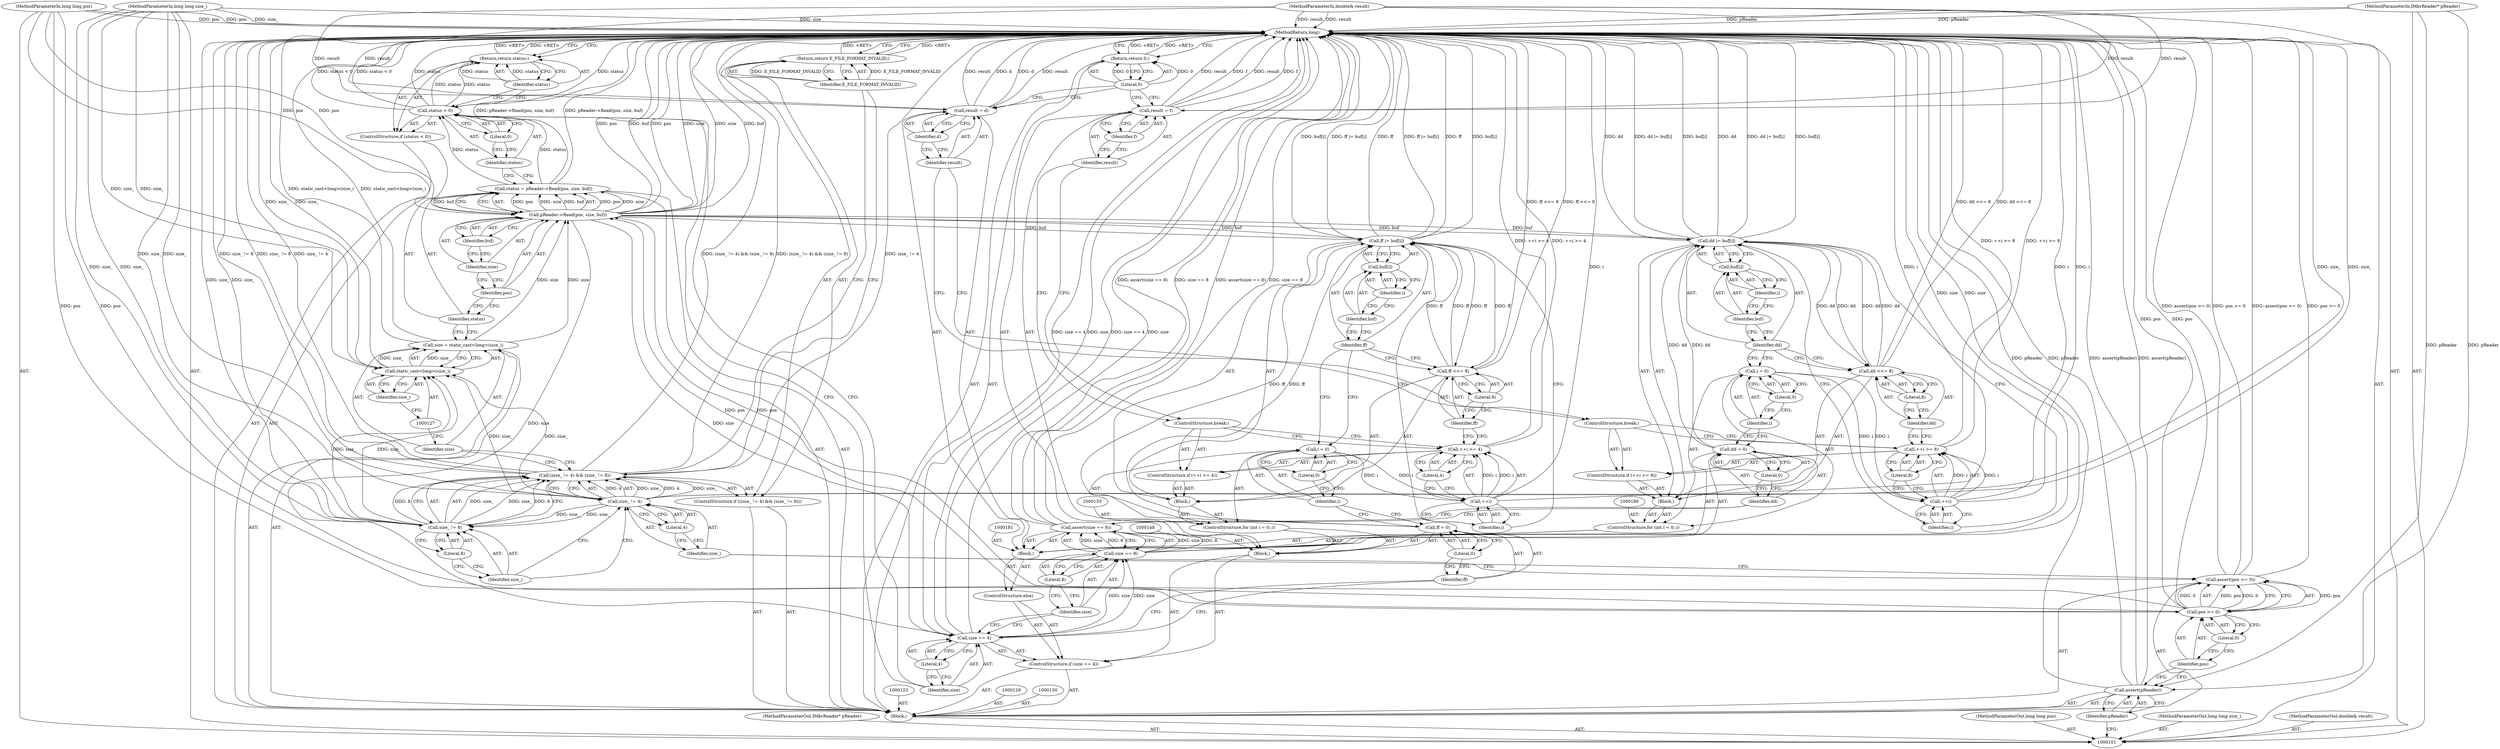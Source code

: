 digraph "1_Android_cc274e2abe8b2a6698a5c47d8aa4bb45f1f9538d_63" {
"1000210" [label="(MethodReturn,long)"];
"1000102" [label="(MethodParameterIn,IMkvReader* pReader)"];
"1000286" [label="(MethodParameterOut,IMkvReader* pReader)"];
"1000103" [label="(MethodParameterIn,long long pos)"];
"1000287" [label="(MethodParameterOut,long long pos)"];
"1000131" [label="(Call,status = pReader->Read(pos, size, buf))"];
"1000132" [label="(Identifier,status)"];
"1000133" [label="(Call,pReader->Read(pos, size, buf))"];
"1000134" [label="(Identifier,pos)"];
"1000135" [label="(Identifier,size)"];
"1000136" [label="(Identifier,buf)"];
"1000137" [label="(ControlStructure,if (status < 0))"];
"1000140" [label="(Literal,0)"];
"1000138" [label="(Call,status < 0)"];
"1000139" [label="(Identifier,status)"];
"1000141" [label="(Return,return status;)"];
"1000142" [label="(Identifier,status)"];
"1000143" [label="(ControlStructure,if (size == 4))"];
"1000146" [label="(Literal,4)"];
"1000144" [label="(Call,size == 4)"];
"1000145" [label="(Identifier,size)"];
"1000147" [label="(Block,)"];
"1000104" [label="(MethodParameterIn,long long size_)"];
"1000288" [label="(MethodParameterOut,long long size_)"];
"1000105" [label="(MethodParameterIn,double& result)"];
"1000289" [label="(MethodParameterOut,double& result)"];
"1000106" [label="(Block,)"];
"1000149" [label="(Call,ff = 0)"];
"1000150" [label="(Identifier,ff)"];
"1000151" [label="(Literal,0)"];
"1000152" [label="(ControlStructure,for (int i = 0;;))"];
"1000154" [label="(Call,i = 0)"];
"1000155" [label="(Identifier,i)"];
"1000156" [label="(Literal,0)"];
"1000157" [label="(Block,)"];
"1000160" [label="(Call,buf[i])"];
"1000161" [label="(Identifier,buf)"];
"1000162" [label="(Identifier,i)"];
"1000158" [label="(Call,ff |= buf[i])"];
"1000159" [label="(Identifier,ff)"];
"1000163" [label="(ControlStructure,if (++i >= 4))"];
"1000167" [label="(Literal,4)"];
"1000164" [label="(Call,++i >= 4)"];
"1000165" [label="(Call,++i)"];
"1000166" [label="(Identifier,i)"];
"1000168" [label="(ControlStructure,break;)"];
"1000107" [label="(Call,assert(pReader))"];
"1000108" [label="(Identifier,pReader)"];
"1000171" [label="(Literal,8)"];
"1000169" [label="(Call,ff <<= 8)"];
"1000170" [label="(Identifier,ff)"];
"1000174" [label="(Identifier,f)"];
"1000172" [label="(Call,result = f)"];
"1000173" [label="(Identifier,result)"];
"1000175" [label="(ControlStructure,else)"];
"1000178" [label="(Call,size == 8)"];
"1000179" [label="(Identifier,size)"];
"1000180" [label="(Literal,8)"];
"1000177" [label="(Call,assert(size == 8))"];
"1000176" [label="(Block,)"];
"1000112" [label="(Literal,0)"];
"1000109" [label="(Call,assert(pos >= 0))"];
"1000110" [label="(Call,pos >= 0)"];
"1000111" [label="(Identifier,pos)"];
"1000182" [label="(Call,dd = 0)"];
"1000183" [label="(Identifier,dd)"];
"1000184" [label="(Literal,0)"];
"1000185" [label="(ControlStructure,for (int i = 0;;))"];
"1000187" [label="(Call,i = 0)"];
"1000188" [label="(Identifier,i)"];
"1000189" [label="(Literal,0)"];
"1000190" [label="(Block,)"];
"1000193" [label="(Call,buf[i])"];
"1000194" [label="(Identifier,buf)"];
"1000195" [label="(Identifier,i)"];
"1000191" [label="(Call,dd |= buf[i])"];
"1000192" [label="(Identifier,dd)"];
"1000196" [label="(ControlStructure,if (++i >= 8))"];
"1000200" [label="(Literal,8)"];
"1000197" [label="(Call,++i >= 8)"];
"1000198" [label="(Call,++i)"];
"1000199" [label="(Identifier,i)"];
"1000201" [label="(ControlStructure,break;)"];
"1000117" [label="(Literal,4)"];
"1000113" [label="(ControlStructure,if ((size_ != 4) && (size_ != 8)))"];
"1000118" [label="(Call,size_ != 8)"];
"1000119" [label="(Identifier,size_)"];
"1000120" [label="(Literal,8)"];
"1000114" [label="(Call,(size_ != 4) && (size_ != 8))"];
"1000115" [label="(Call,size_ != 4)"];
"1000116" [label="(Identifier,size_)"];
"1000204" [label="(Literal,8)"];
"1000202" [label="(Call,dd <<= 8)"];
"1000203" [label="(Identifier,dd)"];
"1000207" [label="(Identifier,d)"];
"1000205" [label="(Call,result = d)"];
"1000206" [label="(Identifier,result)"];
"1000209" [label="(Literal,0)"];
"1000208" [label="(Return,return 0;)"];
"1000122" [label="(Identifier,E_FILE_FORMAT_INVALID)"];
"1000121" [label="(Return,return E_FILE_FORMAT_INVALID;)"];
"1000124" [label="(Call,size = static_cast<long>(size_))"];
"1000125" [label="(Identifier,size)"];
"1000126" [label="(Call,static_cast<long>(size_))"];
"1000128" [label="(Identifier,size_)"];
"1000210" -> "1000101"  [label="AST: "];
"1000210" -> "1000121"  [label="CFG: "];
"1000210" -> "1000141"  [label="CFG: "];
"1000210" -> "1000208"  [label="CFG: "];
"1000121" -> "1000210"  [label="DDG: <RET>"];
"1000208" -> "1000210"  [label="DDG: <RET>"];
"1000107" -> "1000210"  [label="DDG: pReader"];
"1000107" -> "1000210"  [label="DDG: assert(pReader)"];
"1000169" -> "1000210"  [label="DDG: ff <<= 8"];
"1000105" -> "1000210"  [label="DDG: result"];
"1000165" -> "1000210"  [label="DDG: i"];
"1000205" -> "1000210"  [label="DDG: d"];
"1000205" -> "1000210"  [label="DDG: result"];
"1000114" -> "1000210"  [label="DDG: size_ != 8"];
"1000114" -> "1000210"  [label="DDG: (size_ != 4) && (size_ != 8)"];
"1000114" -> "1000210"  [label="DDG: size_ != 4"];
"1000177" -> "1000210"  [label="DDG: assert(size == 8)"];
"1000177" -> "1000210"  [label="DDG: size == 8"];
"1000158" -> "1000210"  [label="DDG: ff"];
"1000158" -> "1000210"  [label="DDG: buf[i]"];
"1000158" -> "1000210"  [label="DDG: ff |= buf[i]"];
"1000164" -> "1000210"  [label="DDG: ++i >= 4"];
"1000124" -> "1000210"  [label="DDG: static_cast<long>(size_)"];
"1000178" -> "1000210"  [label="DDG: size"];
"1000104" -> "1000210"  [label="DDG: size_"];
"1000138" -> "1000210"  [label="DDG: status"];
"1000138" -> "1000210"  [label="DDG: status < 0"];
"1000144" -> "1000210"  [label="DDG: size == 4"];
"1000144" -> "1000210"  [label="DDG: size"];
"1000133" -> "1000210"  [label="DDG: pos"];
"1000133" -> "1000210"  [label="DDG: size"];
"1000133" -> "1000210"  [label="DDG: buf"];
"1000103" -> "1000210"  [label="DDG: pos"];
"1000191" -> "1000210"  [label="DDG: dd |= buf[i]"];
"1000191" -> "1000210"  [label="DDG: buf[i]"];
"1000191" -> "1000210"  [label="DDG: dd"];
"1000131" -> "1000210"  [label="DDG: pReader->Read(pos, size, buf)"];
"1000102" -> "1000210"  [label="DDG: pReader"];
"1000197" -> "1000210"  [label="DDG: ++i >= 8"];
"1000198" -> "1000210"  [label="DDG: i"];
"1000109" -> "1000210"  [label="DDG: pos >= 0"];
"1000109" -> "1000210"  [label="DDG: assert(pos >= 0)"];
"1000172" -> "1000210"  [label="DDG: result"];
"1000172" -> "1000210"  [label="DDG: f"];
"1000126" -> "1000210"  [label="DDG: size_"];
"1000118" -> "1000210"  [label="DDG: size_"];
"1000110" -> "1000210"  [label="DDG: pos"];
"1000115" -> "1000210"  [label="DDG: size_"];
"1000202" -> "1000210"  [label="DDG: dd <<= 8"];
"1000141" -> "1000210"  [label="DDG: <RET>"];
"1000102" -> "1000101"  [label="AST: "];
"1000102" -> "1000210"  [label="DDG: pReader"];
"1000102" -> "1000107"  [label="DDG: pReader"];
"1000286" -> "1000101"  [label="AST: "];
"1000103" -> "1000101"  [label="AST: "];
"1000103" -> "1000210"  [label="DDG: pos"];
"1000103" -> "1000110"  [label="DDG: pos"];
"1000103" -> "1000133"  [label="DDG: pos"];
"1000287" -> "1000101"  [label="AST: "];
"1000131" -> "1000106"  [label="AST: "];
"1000131" -> "1000133"  [label="CFG: "];
"1000132" -> "1000131"  [label="AST: "];
"1000133" -> "1000131"  [label="AST: "];
"1000139" -> "1000131"  [label="CFG: "];
"1000131" -> "1000210"  [label="DDG: pReader->Read(pos, size, buf)"];
"1000133" -> "1000131"  [label="DDG: pos"];
"1000133" -> "1000131"  [label="DDG: size"];
"1000133" -> "1000131"  [label="DDG: buf"];
"1000131" -> "1000138"  [label="DDG: status"];
"1000132" -> "1000131"  [label="AST: "];
"1000132" -> "1000124"  [label="CFG: "];
"1000134" -> "1000132"  [label="CFG: "];
"1000133" -> "1000131"  [label="AST: "];
"1000133" -> "1000136"  [label="CFG: "];
"1000134" -> "1000133"  [label="AST: "];
"1000135" -> "1000133"  [label="AST: "];
"1000136" -> "1000133"  [label="AST: "];
"1000131" -> "1000133"  [label="CFG: "];
"1000133" -> "1000210"  [label="DDG: pos"];
"1000133" -> "1000210"  [label="DDG: size"];
"1000133" -> "1000210"  [label="DDG: buf"];
"1000133" -> "1000131"  [label="DDG: pos"];
"1000133" -> "1000131"  [label="DDG: size"];
"1000133" -> "1000131"  [label="DDG: buf"];
"1000110" -> "1000133"  [label="DDG: pos"];
"1000103" -> "1000133"  [label="DDG: pos"];
"1000124" -> "1000133"  [label="DDG: size"];
"1000133" -> "1000144"  [label="DDG: size"];
"1000133" -> "1000158"  [label="DDG: buf"];
"1000133" -> "1000191"  [label="DDG: buf"];
"1000134" -> "1000133"  [label="AST: "];
"1000134" -> "1000132"  [label="CFG: "];
"1000135" -> "1000134"  [label="CFG: "];
"1000135" -> "1000133"  [label="AST: "];
"1000135" -> "1000134"  [label="CFG: "];
"1000136" -> "1000135"  [label="CFG: "];
"1000136" -> "1000133"  [label="AST: "];
"1000136" -> "1000135"  [label="CFG: "];
"1000133" -> "1000136"  [label="CFG: "];
"1000137" -> "1000106"  [label="AST: "];
"1000138" -> "1000137"  [label="AST: "];
"1000141" -> "1000137"  [label="AST: "];
"1000140" -> "1000138"  [label="AST: "];
"1000140" -> "1000139"  [label="CFG: "];
"1000138" -> "1000140"  [label="CFG: "];
"1000138" -> "1000137"  [label="AST: "];
"1000138" -> "1000140"  [label="CFG: "];
"1000139" -> "1000138"  [label="AST: "];
"1000140" -> "1000138"  [label="AST: "];
"1000142" -> "1000138"  [label="CFG: "];
"1000145" -> "1000138"  [label="CFG: "];
"1000138" -> "1000210"  [label="DDG: status"];
"1000138" -> "1000210"  [label="DDG: status < 0"];
"1000131" -> "1000138"  [label="DDG: status"];
"1000138" -> "1000141"  [label="DDG: status"];
"1000139" -> "1000138"  [label="AST: "];
"1000139" -> "1000131"  [label="CFG: "];
"1000140" -> "1000139"  [label="CFG: "];
"1000141" -> "1000137"  [label="AST: "];
"1000141" -> "1000142"  [label="CFG: "];
"1000142" -> "1000141"  [label="AST: "];
"1000210" -> "1000141"  [label="CFG: "];
"1000141" -> "1000210"  [label="DDG: <RET>"];
"1000142" -> "1000141"  [label="DDG: status"];
"1000138" -> "1000141"  [label="DDG: status"];
"1000142" -> "1000141"  [label="AST: "];
"1000142" -> "1000138"  [label="CFG: "];
"1000141" -> "1000142"  [label="CFG: "];
"1000142" -> "1000141"  [label="DDG: status"];
"1000143" -> "1000106"  [label="AST: "];
"1000144" -> "1000143"  [label="AST: "];
"1000147" -> "1000143"  [label="AST: "];
"1000175" -> "1000143"  [label="AST: "];
"1000146" -> "1000144"  [label="AST: "];
"1000146" -> "1000145"  [label="CFG: "];
"1000144" -> "1000146"  [label="CFG: "];
"1000144" -> "1000143"  [label="AST: "];
"1000144" -> "1000146"  [label="CFG: "];
"1000145" -> "1000144"  [label="AST: "];
"1000146" -> "1000144"  [label="AST: "];
"1000150" -> "1000144"  [label="CFG: "];
"1000179" -> "1000144"  [label="CFG: "];
"1000144" -> "1000210"  [label="DDG: size == 4"];
"1000144" -> "1000210"  [label="DDG: size"];
"1000133" -> "1000144"  [label="DDG: size"];
"1000144" -> "1000178"  [label="DDG: size"];
"1000145" -> "1000144"  [label="AST: "];
"1000145" -> "1000138"  [label="CFG: "];
"1000146" -> "1000145"  [label="CFG: "];
"1000147" -> "1000143"  [label="AST: "];
"1000148" -> "1000147"  [label="AST: "];
"1000149" -> "1000147"  [label="AST: "];
"1000152" -> "1000147"  [label="AST: "];
"1000172" -> "1000147"  [label="AST: "];
"1000104" -> "1000101"  [label="AST: "];
"1000104" -> "1000210"  [label="DDG: size_"];
"1000104" -> "1000115"  [label="DDG: size_"];
"1000104" -> "1000118"  [label="DDG: size_"];
"1000104" -> "1000126"  [label="DDG: size_"];
"1000288" -> "1000101"  [label="AST: "];
"1000105" -> "1000101"  [label="AST: "];
"1000105" -> "1000210"  [label="DDG: result"];
"1000105" -> "1000172"  [label="DDG: result"];
"1000105" -> "1000205"  [label="DDG: result"];
"1000289" -> "1000101"  [label="AST: "];
"1000106" -> "1000101"  [label="AST: "];
"1000107" -> "1000106"  [label="AST: "];
"1000109" -> "1000106"  [label="AST: "];
"1000113" -> "1000106"  [label="AST: "];
"1000123" -> "1000106"  [label="AST: "];
"1000124" -> "1000106"  [label="AST: "];
"1000129" -> "1000106"  [label="AST: "];
"1000130" -> "1000106"  [label="AST: "];
"1000131" -> "1000106"  [label="AST: "];
"1000137" -> "1000106"  [label="AST: "];
"1000143" -> "1000106"  [label="AST: "];
"1000208" -> "1000106"  [label="AST: "];
"1000149" -> "1000147"  [label="AST: "];
"1000149" -> "1000151"  [label="CFG: "];
"1000150" -> "1000149"  [label="AST: "];
"1000151" -> "1000149"  [label="AST: "];
"1000155" -> "1000149"  [label="CFG: "];
"1000149" -> "1000158"  [label="DDG: ff"];
"1000150" -> "1000149"  [label="AST: "];
"1000150" -> "1000144"  [label="CFG: "];
"1000151" -> "1000150"  [label="CFG: "];
"1000151" -> "1000149"  [label="AST: "];
"1000151" -> "1000150"  [label="CFG: "];
"1000149" -> "1000151"  [label="CFG: "];
"1000152" -> "1000147"  [label="AST: "];
"1000153" -> "1000152"  [label="AST: "];
"1000154" -> "1000152"  [label="AST: "];
"1000157" -> "1000152"  [label="AST: "];
"1000154" -> "1000152"  [label="AST: "];
"1000154" -> "1000156"  [label="CFG: "];
"1000155" -> "1000154"  [label="AST: "];
"1000156" -> "1000154"  [label="AST: "];
"1000159" -> "1000154"  [label="CFG: "];
"1000154" -> "1000165"  [label="DDG: i"];
"1000155" -> "1000154"  [label="AST: "];
"1000155" -> "1000149"  [label="CFG: "];
"1000156" -> "1000155"  [label="CFG: "];
"1000156" -> "1000154"  [label="AST: "];
"1000156" -> "1000155"  [label="CFG: "];
"1000154" -> "1000156"  [label="CFG: "];
"1000157" -> "1000152"  [label="AST: "];
"1000158" -> "1000157"  [label="AST: "];
"1000163" -> "1000157"  [label="AST: "];
"1000169" -> "1000157"  [label="AST: "];
"1000160" -> "1000158"  [label="AST: "];
"1000160" -> "1000162"  [label="CFG: "];
"1000161" -> "1000160"  [label="AST: "];
"1000162" -> "1000160"  [label="AST: "];
"1000158" -> "1000160"  [label="CFG: "];
"1000161" -> "1000160"  [label="AST: "];
"1000161" -> "1000159"  [label="CFG: "];
"1000162" -> "1000161"  [label="CFG: "];
"1000162" -> "1000160"  [label="AST: "];
"1000162" -> "1000161"  [label="CFG: "];
"1000160" -> "1000162"  [label="CFG: "];
"1000158" -> "1000157"  [label="AST: "];
"1000158" -> "1000160"  [label="CFG: "];
"1000159" -> "1000158"  [label="AST: "];
"1000160" -> "1000158"  [label="AST: "];
"1000166" -> "1000158"  [label="CFG: "];
"1000158" -> "1000210"  [label="DDG: ff"];
"1000158" -> "1000210"  [label="DDG: buf[i]"];
"1000158" -> "1000210"  [label="DDG: ff |= buf[i]"];
"1000169" -> "1000158"  [label="DDG: ff"];
"1000149" -> "1000158"  [label="DDG: ff"];
"1000133" -> "1000158"  [label="DDG: buf"];
"1000158" -> "1000169"  [label="DDG: ff"];
"1000159" -> "1000158"  [label="AST: "];
"1000159" -> "1000154"  [label="CFG: "];
"1000159" -> "1000169"  [label="CFG: "];
"1000161" -> "1000159"  [label="CFG: "];
"1000163" -> "1000157"  [label="AST: "];
"1000164" -> "1000163"  [label="AST: "];
"1000168" -> "1000163"  [label="AST: "];
"1000167" -> "1000164"  [label="AST: "];
"1000167" -> "1000165"  [label="CFG: "];
"1000164" -> "1000167"  [label="CFG: "];
"1000164" -> "1000163"  [label="AST: "];
"1000164" -> "1000167"  [label="CFG: "];
"1000165" -> "1000164"  [label="AST: "];
"1000167" -> "1000164"  [label="AST: "];
"1000168" -> "1000164"  [label="CFG: "];
"1000170" -> "1000164"  [label="CFG: "];
"1000164" -> "1000210"  [label="DDG: ++i >= 4"];
"1000165" -> "1000164"  [label="DDG: i"];
"1000165" -> "1000164"  [label="AST: "];
"1000165" -> "1000166"  [label="CFG: "];
"1000166" -> "1000165"  [label="AST: "];
"1000167" -> "1000165"  [label="CFG: "];
"1000165" -> "1000210"  [label="DDG: i"];
"1000165" -> "1000164"  [label="DDG: i"];
"1000154" -> "1000165"  [label="DDG: i"];
"1000166" -> "1000165"  [label="AST: "];
"1000166" -> "1000158"  [label="CFG: "];
"1000165" -> "1000166"  [label="CFG: "];
"1000168" -> "1000163"  [label="AST: "];
"1000168" -> "1000164"  [label="CFG: "];
"1000173" -> "1000168"  [label="CFG: "];
"1000107" -> "1000106"  [label="AST: "];
"1000107" -> "1000108"  [label="CFG: "];
"1000108" -> "1000107"  [label="AST: "];
"1000111" -> "1000107"  [label="CFG: "];
"1000107" -> "1000210"  [label="DDG: pReader"];
"1000107" -> "1000210"  [label="DDG: assert(pReader)"];
"1000102" -> "1000107"  [label="DDG: pReader"];
"1000108" -> "1000107"  [label="AST: "];
"1000108" -> "1000101"  [label="CFG: "];
"1000107" -> "1000108"  [label="CFG: "];
"1000171" -> "1000169"  [label="AST: "];
"1000171" -> "1000170"  [label="CFG: "];
"1000169" -> "1000171"  [label="CFG: "];
"1000169" -> "1000157"  [label="AST: "];
"1000169" -> "1000171"  [label="CFG: "];
"1000170" -> "1000169"  [label="AST: "];
"1000171" -> "1000169"  [label="AST: "];
"1000159" -> "1000169"  [label="CFG: "];
"1000169" -> "1000210"  [label="DDG: ff <<= 8"];
"1000169" -> "1000158"  [label="DDG: ff"];
"1000158" -> "1000169"  [label="DDG: ff"];
"1000170" -> "1000169"  [label="AST: "];
"1000170" -> "1000164"  [label="CFG: "];
"1000171" -> "1000170"  [label="CFG: "];
"1000174" -> "1000172"  [label="AST: "];
"1000174" -> "1000173"  [label="CFG: "];
"1000172" -> "1000174"  [label="CFG: "];
"1000172" -> "1000147"  [label="AST: "];
"1000172" -> "1000174"  [label="CFG: "];
"1000173" -> "1000172"  [label="AST: "];
"1000174" -> "1000172"  [label="AST: "];
"1000209" -> "1000172"  [label="CFG: "];
"1000172" -> "1000210"  [label="DDG: result"];
"1000172" -> "1000210"  [label="DDG: f"];
"1000105" -> "1000172"  [label="DDG: result"];
"1000173" -> "1000172"  [label="AST: "];
"1000173" -> "1000168"  [label="CFG: "];
"1000174" -> "1000173"  [label="CFG: "];
"1000175" -> "1000143"  [label="AST: "];
"1000176" -> "1000175"  [label="AST: "];
"1000178" -> "1000177"  [label="AST: "];
"1000178" -> "1000180"  [label="CFG: "];
"1000179" -> "1000178"  [label="AST: "];
"1000180" -> "1000178"  [label="AST: "];
"1000177" -> "1000178"  [label="CFG: "];
"1000178" -> "1000210"  [label="DDG: size"];
"1000178" -> "1000177"  [label="DDG: size"];
"1000178" -> "1000177"  [label="DDG: 8"];
"1000144" -> "1000178"  [label="DDG: size"];
"1000179" -> "1000178"  [label="AST: "];
"1000179" -> "1000144"  [label="CFG: "];
"1000180" -> "1000179"  [label="CFG: "];
"1000180" -> "1000178"  [label="AST: "];
"1000180" -> "1000179"  [label="CFG: "];
"1000178" -> "1000180"  [label="CFG: "];
"1000177" -> "1000176"  [label="AST: "];
"1000177" -> "1000178"  [label="CFG: "];
"1000178" -> "1000177"  [label="AST: "];
"1000183" -> "1000177"  [label="CFG: "];
"1000177" -> "1000210"  [label="DDG: assert(size == 8)"];
"1000177" -> "1000210"  [label="DDG: size == 8"];
"1000178" -> "1000177"  [label="DDG: size"];
"1000178" -> "1000177"  [label="DDG: 8"];
"1000176" -> "1000175"  [label="AST: "];
"1000177" -> "1000176"  [label="AST: "];
"1000181" -> "1000176"  [label="AST: "];
"1000182" -> "1000176"  [label="AST: "];
"1000185" -> "1000176"  [label="AST: "];
"1000205" -> "1000176"  [label="AST: "];
"1000112" -> "1000110"  [label="AST: "];
"1000112" -> "1000111"  [label="CFG: "];
"1000110" -> "1000112"  [label="CFG: "];
"1000109" -> "1000106"  [label="AST: "];
"1000109" -> "1000110"  [label="CFG: "];
"1000110" -> "1000109"  [label="AST: "];
"1000116" -> "1000109"  [label="CFG: "];
"1000109" -> "1000210"  [label="DDG: pos >= 0"];
"1000109" -> "1000210"  [label="DDG: assert(pos >= 0)"];
"1000110" -> "1000109"  [label="DDG: pos"];
"1000110" -> "1000109"  [label="DDG: 0"];
"1000110" -> "1000109"  [label="AST: "];
"1000110" -> "1000112"  [label="CFG: "];
"1000111" -> "1000110"  [label="AST: "];
"1000112" -> "1000110"  [label="AST: "];
"1000109" -> "1000110"  [label="CFG: "];
"1000110" -> "1000210"  [label="DDG: pos"];
"1000110" -> "1000109"  [label="DDG: pos"];
"1000110" -> "1000109"  [label="DDG: 0"];
"1000103" -> "1000110"  [label="DDG: pos"];
"1000110" -> "1000133"  [label="DDG: pos"];
"1000111" -> "1000110"  [label="AST: "];
"1000111" -> "1000107"  [label="CFG: "];
"1000112" -> "1000111"  [label="CFG: "];
"1000182" -> "1000176"  [label="AST: "];
"1000182" -> "1000184"  [label="CFG: "];
"1000183" -> "1000182"  [label="AST: "];
"1000184" -> "1000182"  [label="AST: "];
"1000188" -> "1000182"  [label="CFG: "];
"1000182" -> "1000191"  [label="DDG: dd"];
"1000183" -> "1000182"  [label="AST: "];
"1000183" -> "1000177"  [label="CFG: "];
"1000184" -> "1000183"  [label="CFG: "];
"1000184" -> "1000182"  [label="AST: "];
"1000184" -> "1000183"  [label="CFG: "];
"1000182" -> "1000184"  [label="CFG: "];
"1000185" -> "1000176"  [label="AST: "];
"1000186" -> "1000185"  [label="AST: "];
"1000187" -> "1000185"  [label="AST: "];
"1000190" -> "1000185"  [label="AST: "];
"1000187" -> "1000185"  [label="AST: "];
"1000187" -> "1000189"  [label="CFG: "];
"1000188" -> "1000187"  [label="AST: "];
"1000189" -> "1000187"  [label="AST: "];
"1000192" -> "1000187"  [label="CFG: "];
"1000187" -> "1000198"  [label="DDG: i"];
"1000188" -> "1000187"  [label="AST: "];
"1000188" -> "1000182"  [label="CFG: "];
"1000189" -> "1000188"  [label="CFG: "];
"1000189" -> "1000187"  [label="AST: "];
"1000189" -> "1000188"  [label="CFG: "];
"1000187" -> "1000189"  [label="CFG: "];
"1000190" -> "1000185"  [label="AST: "];
"1000191" -> "1000190"  [label="AST: "];
"1000196" -> "1000190"  [label="AST: "];
"1000202" -> "1000190"  [label="AST: "];
"1000193" -> "1000191"  [label="AST: "];
"1000193" -> "1000195"  [label="CFG: "];
"1000194" -> "1000193"  [label="AST: "];
"1000195" -> "1000193"  [label="AST: "];
"1000191" -> "1000193"  [label="CFG: "];
"1000194" -> "1000193"  [label="AST: "];
"1000194" -> "1000192"  [label="CFG: "];
"1000195" -> "1000194"  [label="CFG: "];
"1000195" -> "1000193"  [label="AST: "];
"1000195" -> "1000194"  [label="CFG: "];
"1000193" -> "1000195"  [label="CFG: "];
"1000191" -> "1000190"  [label="AST: "];
"1000191" -> "1000193"  [label="CFG: "];
"1000192" -> "1000191"  [label="AST: "];
"1000193" -> "1000191"  [label="AST: "];
"1000199" -> "1000191"  [label="CFG: "];
"1000191" -> "1000210"  [label="DDG: dd |= buf[i]"];
"1000191" -> "1000210"  [label="DDG: buf[i]"];
"1000191" -> "1000210"  [label="DDG: dd"];
"1000202" -> "1000191"  [label="DDG: dd"];
"1000182" -> "1000191"  [label="DDG: dd"];
"1000133" -> "1000191"  [label="DDG: buf"];
"1000191" -> "1000202"  [label="DDG: dd"];
"1000192" -> "1000191"  [label="AST: "];
"1000192" -> "1000187"  [label="CFG: "];
"1000192" -> "1000202"  [label="CFG: "];
"1000194" -> "1000192"  [label="CFG: "];
"1000196" -> "1000190"  [label="AST: "];
"1000197" -> "1000196"  [label="AST: "];
"1000201" -> "1000196"  [label="AST: "];
"1000200" -> "1000197"  [label="AST: "];
"1000200" -> "1000198"  [label="CFG: "];
"1000197" -> "1000200"  [label="CFG: "];
"1000197" -> "1000196"  [label="AST: "];
"1000197" -> "1000200"  [label="CFG: "];
"1000198" -> "1000197"  [label="AST: "];
"1000200" -> "1000197"  [label="AST: "];
"1000201" -> "1000197"  [label="CFG: "];
"1000203" -> "1000197"  [label="CFG: "];
"1000197" -> "1000210"  [label="DDG: ++i >= 8"];
"1000198" -> "1000197"  [label="DDG: i"];
"1000198" -> "1000197"  [label="AST: "];
"1000198" -> "1000199"  [label="CFG: "];
"1000199" -> "1000198"  [label="AST: "];
"1000200" -> "1000198"  [label="CFG: "];
"1000198" -> "1000210"  [label="DDG: i"];
"1000198" -> "1000197"  [label="DDG: i"];
"1000187" -> "1000198"  [label="DDG: i"];
"1000199" -> "1000198"  [label="AST: "];
"1000199" -> "1000191"  [label="CFG: "];
"1000198" -> "1000199"  [label="CFG: "];
"1000201" -> "1000196"  [label="AST: "];
"1000201" -> "1000197"  [label="CFG: "];
"1000206" -> "1000201"  [label="CFG: "];
"1000117" -> "1000115"  [label="AST: "];
"1000117" -> "1000116"  [label="CFG: "];
"1000115" -> "1000117"  [label="CFG: "];
"1000113" -> "1000106"  [label="AST: "];
"1000114" -> "1000113"  [label="AST: "];
"1000121" -> "1000113"  [label="AST: "];
"1000118" -> "1000114"  [label="AST: "];
"1000118" -> "1000120"  [label="CFG: "];
"1000119" -> "1000118"  [label="AST: "];
"1000120" -> "1000118"  [label="AST: "];
"1000114" -> "1000118"  [label="CFG: "];
"1000118" -> "1000210"  [label="DDG: size_"];
"1000118" -> "1000114"  [label="DDG: size_"];
"1000118" -> "1000114"  [label="DDG: 8"];
"1000115" -> "1000118"  [label="DDG: size_"];
"1000104" -> "1000118"  [label="DDG: size_"];
"1000118" -> "1000126"  [label="DDG: size_"];
"1000119" -> "1000118"  [label="AST: "];
"1000119" -> "1000115"  [label="CFG: "];
"1000120" -> "1000119"  [label="CFG: "];
"1000120" -> "1000118"  [label="AST: "];
"1000120" -> "1000119"  [label="CFG: "];
"1000118" -> "1000120"  [label="CFG: "];
"1000114" -> "1000113"  [label="AST: "];
"1000114" -> "1000115"  [label="CFG: "];
"1000114" -> "1000118"  [label="CFG: "];
"1000115" -> "1000114"  [label="AST: "];
"1000118" -> "1000114"  [label="AST: "];
"1000122" -> "1000114"  [label="CFG: "];
"1000125" -> "1000114"  [label="CFG: "];
"1000114" -> "1000210"  [label="DDG: size_ != 8"];
"1000114" -> "1000210"  [label="DDG: (size_ != 4) && (size_ != 8)"];
"1000114" -> "1000210"  [label="DDG: size_ != 4"];
"1000115" -> "1000114"  [label="DDG: size_"];
"1000115" -> "1000114"  [label="DDG: 4"];
"1000118" -> "1000114"  [label="DDG: size_"];
"1000118" -> "1000114"  [label="DDG: 8"];
"1000115" -> "1000114"  [label="AST: "];
"1000115" -> "1000117"  [label="CFG: "];
"1000116" -> "1000115"  [label="AST: "];
"1000117" -> "1000115"  [label="AST: "];
"1000119" -> "1000115"  [label="CFG: "];
"1000114" -> "1000115"  [label="CFG: "];
"1000115" -> "1000210"  [label="DDG: size_"];
"1000115" -> "1000114"  [label="DDG: size_"];
"1000115" -> "1000114"  [label="DDG: 4"];
"1000104" -> "1000115"  [label="DDG: size_"];
"1000115" -> "1000118"  [label="DDG: size_"];
"1000115" -> "1000126"  [label="DDG: size_"];
"1000116" -> "1000115"  [label="AST: "];
"1000116" -> "1000109"  [label="CFG: "];
"1000117" -> "1000116"  [label="CFG: "];
"1000204" -> "1000202"  [label="AST: "];
"1000204" -> "1000203"  [label="CFG: "];
"1000202" -> "1000204"  [label="CFG: "];
"1000202" -> "1000190"  [label="AST: "];
"1000202" -> "1000204"  [label="CFG: "];
"1000203" -> "1000202"  [label="AST: "];
"1000204" -> "1000202"  [label="AST: "];
"1000192" -> "1000202"  [label="CFG: "];
"1000202" -> "1000210"  [label="DDG: dd <<= 8"];
"1000202" -> "1000191"  [label="DDG: dd"];
"1000191" -> "1000202"  [label="DDG: dd"];
"1000203" -> "1000202"  [label="AST: "];
"1000203" -> "1000197"  [label="CFG: "];
"1000204" -> "1000203"  [label="CFG: "];
"1000207" -> "1000205"  [label="AST: "];
"1000207" -> "1000206"  [label="CFG: "];
"1000205" -> "1000207"  [label="CFG: "];
"1000205" -> "1000176"  [label="AST: "];
"1000205" -> "1000207"  [label="CFG: "];
"1000206" -> "1000205"  [label="AST: "];
"1000207" -> "1000205"  [label="AST: "];
"1000209" -> "1000205"  [label="CFG: "];
"1000205" -> "1000210"  [label="DDG: d"];
"1000205" -> "1000210"  [label="DDG: result"];
"1000105" -> "1000205"  [label="DDG: result"];
"1000206" -> "1000205"  [label="AST: "];
"1000206" -> "1000201"  [label="CFG: "];
"1000207" -> "1000206"  [label="CFG: "];
"1000209" -> "1000208"  [label="AST: "];
"1000209" -> "1000172"  [label="CFG: "];
"1000209" -> "1000205"  [label="CFG: "];
"1000208" -> "1000209"  [label="CFG: "];
"1000209" -> "1000208"  [label="DDG: 0"];
"1000208" -> "1000106"  [label="AST: "];
"1000208" -> "1000209"  [label="CFG: "];
"1000209" -> "1000208"  [label="AST: "];
"1000210" -> "1000208"  [label="CFG: "];
"1000208" -> "1000210"  [label="DDG: <RET>"];
"1000209" -> "1000208"  [label="DDG: 0"];
"1000122" -> "1000121"  [label="AST: "];
"1000122" -> "1000114"  [label="CFG: "];
"1000121" -> "1000122"  [label="CFG: "];
"1000122" -> "1000121"  [label="DDG: E_FILE_FORMAT_INVALID"];
"1000121" -> "1000113"  [label="AST: "];
"1000121" -> "1000122"  [label="CFG: "];
"1000122" -> "1000121"  [label="AST: "];
"1000210" -> "1000121"  [label="CFG: "];
"1000121" -> "1000210"  [label="DDG: <RET>"];
"1000122" -> "1000121"  [label="DDG: E_FILE_FORMAT_INVALID"];
"1000124" -> "1000106"  [label="AST: "];
"1000124" -> "1000126"  [label="CFG: "];
"1000125" -> "1000124"  [label="AST: "];
"1000126" -> "1000124"  [label="AST: "];
"1000132" -> "1000124"  [label="CFG: "];
"1000124" -> "1000210"  [label="DDG: static_cast<long>(size_)"];
"1000126" -> "1000124"  [label="DDG: size_"];
"1000124" -> "1000133"  [label="DDG: size"];
"1000125" -> "1000124"  [label="AST: "];
"1000125" -> "1000114"  [label="CFG: "];
"1000127" -> "1000125"  [label="CFG: "];
"1000126" -> "1000124"  [label="AST: "];
"1000126" -> "1000128"  [label="CFG: "];
"1000127" -> "1000126"  [label="AST: "];
"1000128" -> "1000126"  [label="AST: "];
"1000124" -> "1000126"  [label="CFG: "];
"1000126" -> "1000210"  [label="DDG: size_"];
"1000126" -> "1000124"  [label="DDG: size_"];
"1000118" -> "1000126"  [label="DDG: size_"];
"1000115" -> "1000126"  [label="DDG: size_"];
"1000104" -> "1000126"  [label="DDG: size_"];
"1000128" -> "1000126"  [label="AST: "];
"1000128" -> "1000127"  [label="CFG: "];
"1000126" -> "1000128"  [label="CFG: "];
}
